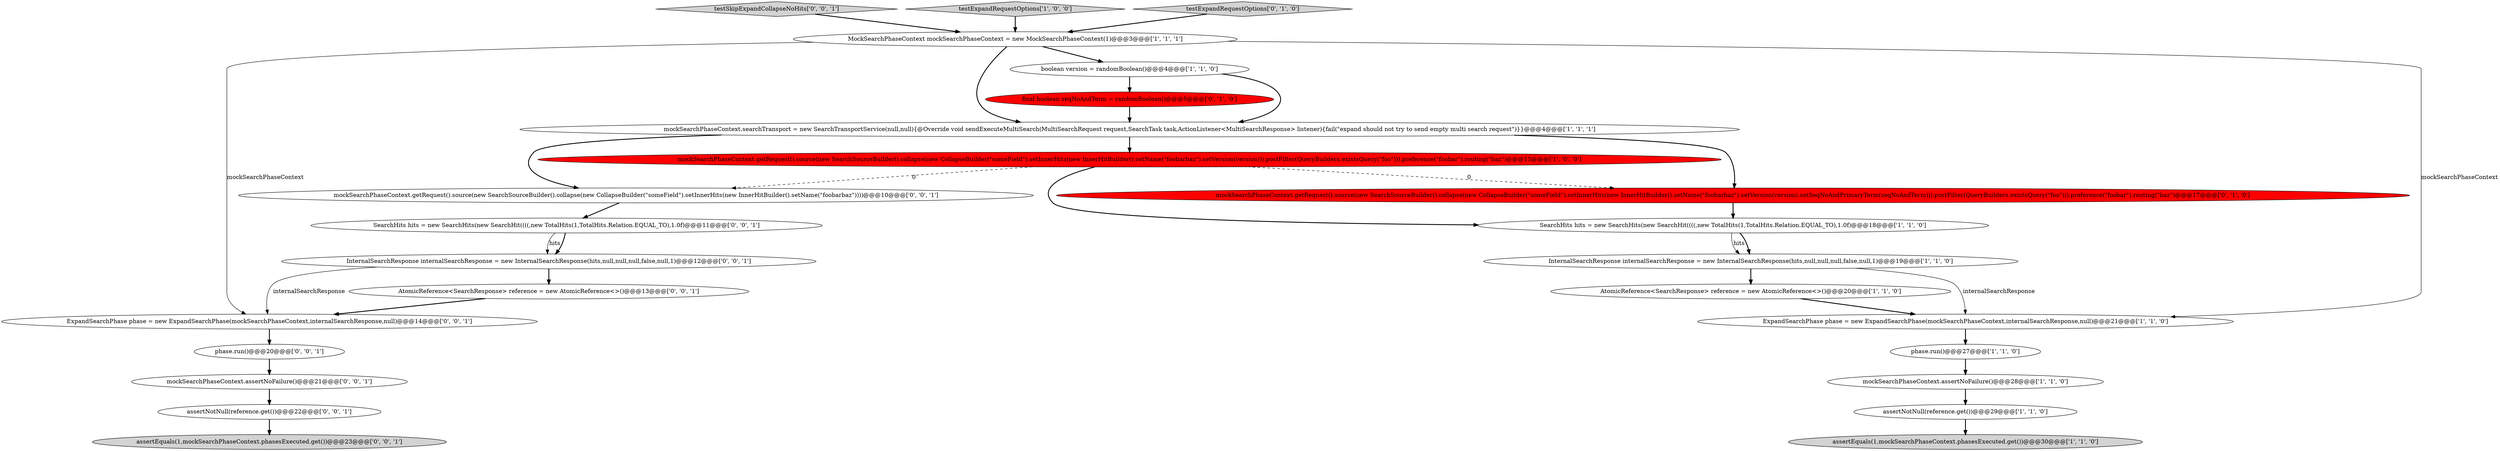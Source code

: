 digraph {
21 [style = filled, label = "SearchHits hits = new SearchHits(new SearchHit((((,new TotalHits(1,TotalHits.Relation.EQUAL_TO),1.0f)@@@11@@@['0', '0', '1']", fillcolor = white, shape = ellipse image = "AAA0AAABBB3BBB"];
25 [style = filled, label = "phase.run()@@@20@@@['0', '0', '1']", fillcolor = white, shape = ellipse image = "AAA0AAABBB3BBB"];
16 [style = filled, label = "ExpandSearchPhase phase = new ExpandSearchPhase(mockSearchPhaseContext,internalSearchResponse,null)@@@14@@@['0', '0', '1']", fillcolor = white, shape = ellipse image = "AAA0AAABBB3BBB"];
1 [style = filled, label = "assertNotNull(reference.get())@@@29@@@['1', '1', '0']", fillcolor = white, shape = ellipse image = "AAA0AAABBB1BBB"];
22 [style = filled, label = "assertEquals(1,mockSearchPhaseContext.phasesExecuted.get())@@@23@@@['0', '0', '1']", fillcolor = lightgray, shape = ellipse image = "AAA0AAABBB3BBB"];
23 [style = filled, label = "testSkipExpandCollapseNoHits['0', '0', '1']", fillcolor = lightgray, shape = diamond image = "AAA0AAABBB3BBB"];
14 [style = filled, label = "mockSearchPhaseContext.getRequest().source(new SearchSourceBuilder().collapse(new CollapseBuilder(\"someField\").setInnerHits(new InnerHitBuilder().setName(\"foobarbaz\").setVersion(version).setSeqNoAndPrimaryTerm(seqNoAndTerm))).postFilter(QueryBuilders.existsQuery(\"foo\"))).preference(\"foobar\").routing(\"baz\")@@@17@@@['0', '1', '0']", fillcolor = red, shape = ellipse image = "AAA1AAABBB2BBB"];
4 [style = filled, label = "boolean version = randomBoolean()@@@4@@@['1', '1', '0']", fillcolor = white, shape = ellipse image = "AAA0AAABBB1BBB"];
19 [style = filled, label = "AtomicReference<SearchResponse> reference = new AtomicReference<>()@@@13@@@['0', '0', '1']", fillcolor = white, shape = ellipse image = "AAA0AAABBB3BBB"];
11 [style = filled, label = "testExpandRequestOptions['1', '0', '0']", fillcolor = lightgray, shape = diamond image = "AAA0AAABBB1BBB"];
5 [style = filled, label = "mockSearchPhaseContext.assertNoFailure()@@@28@@@['1', '1', '0']", fillcolor = white, shape = ellipse image = "AAA0AAABBB1BBB"];
17 [style = filled, label = "InternalSearchResponse internalSearchResponse = new InternalSearchResponse(hits,null,null,null,false,null,1)@@@12@@@['0', '0', '1']", fillcolor = white, shape = ellipse image = "AAA0AAABBB3BBB"];
24 [style = filled, label = "mockSearchPhaseContext.assertNoFailure()@@@21@@@['0', '0', '1']", fillcolor = white, shape = ellipse image = "AAA0AAABBB3BBB"];
0 [style = filled, label = "SearchHits hits = new SearchHits(new SearchHit((((,new TotalHits(1,TotalHits.Relation.EQUAL_TO),1.0f)@@@18@@@['1', '1', '0']", fillcolor = white, shape = ellipse image = "AAA0AAABBB1BBB"];
7 [style = filled, label = "InternalSearchResponse internalSearchResponse = new InternalSearchResponse(hits,null,null,null,false,null,1)@@@19@@@['1', '1', '0']", fillcolor = white, shape = ellipse image = "AAA0AAABBB1BBB"];
2 [style = filled, label = "AtomicReference<SearchResponse> reference = new AtomicReference<>()@@@20@@@['1', '1', '0']", fillcolor = white, shape = ellipse image = "AAA0AAABBB1BBB"];
9 [style = filled, label = "mockSearchPhaseContext.getRequest().source(new SearchSourceBuilder().collapse(new CollapseBuilder(\"someField\").setInnerHits(new InnerHitBuilder().setName(\"foobarbaz\").setVersion(version))).postFilter(QueryBuilders.existsQuery(\"foo\"))).preference(\"foobar\").routing(\"baz\")@@@15@@@['1', '0', '0']", fillcolor = red, shape = ellipse image = "AAA1AAABBB1BBB"];
3 [style = filled, label = "MockSearchPhaseContext mockSearchPhaseContext = new MockSearchPhaseContext(1)@@@3@@@['1', '1', '1']", fillcolor = white, shape = ellipse image = "AAA0AAABBB1BBB"];
12 [style = filled, label = "mockSearchPhaseContext.searchTransport = new SearchTransportService(null,null){@Override void sendExecuteMultiSearch(MultiSearchRequest request,SearchTask task,ActionListener<MultiSearchResponse> listener){fail(\"expand should not try to send empty multi search request\")}}@@@4@@@['1', '1', '1']", fillcolor = white, shape = ellipse image = "AAA0AAABBB1BBB"];
8 [style = filled, label = "assertEquals(1,mockSearchPhaseContext.phasesExecuted.get())@@@30@@@['1', '1', '0']", fillcolor = lightgray, shape = ellipse image = "AAA0AAABBB1BBB"];
20 [style = filled, label = "assertNotNull(reference.get())@@@22@@@['0', '0', '1']", fillcolor = white, shape = ellipse image = "AAA0AAABBB3BBB"];
13 [style = filled, label = "testExpandRequestOptions['0', '1', '0']", fillcolor = lightgray, shape = diamond image = "AAA0AAABBB2BBB"];
15 [style = filled, label = "final boolean seqNoAndTerm = randomBoolean()@@@5@@@['0', '1', '0']", fillcolor = red, shape = ellipse image = "AAA1AAABBB2BBB"];
10 [style = filled, label = "ExpandSearchPhase phase = new ExpandSearchPhase(mockSearchPhaseContext,internalSearchResponse,null)@@@21@@@['1', '1', '0']", fillcolor = white, shape = ellipse image = "AAA0AAABBB1BBB"];
6 [style = filled, label = "phase.run()@@@27@@@['1', '1', '0']", fillcolor = white, shape = ellipse image = "AAA0AAABBB1BBB"];
18 [style = filled, label = "mockSearchPhaseContext.getRequest().source(new SearchSourceBuilder().collapse(new CollapseBuilder(\"someField\").setInnerHits(new InnerHitBuilder().setName(\"foobarbaz\"))))@@@10@@@['0', '0', '1']", fillcolor = white, shape = ellipse image = "AAA0AAABBB3BBB"];
1->8 [style = bold, label=""];
9->0 [style = bold, label=""];
7->10 [style = solid, label="internalSearchResponse"];
0->7 [style = solid, label="hits"];
9->18 [style = dashed, label="0"];
4->15 [style = bold, label=""];
16->25 [style = bold, label=""];
23->3 [style = bold, label=""];
21->17 [style = solid, label="hits"];
3->12 [style = bold, label=""];
12->9 [style = bold, label=""];
2->10 [style = bold, label=""];
3->10 [style = solid, label="mockSearchPhaseContext"];
3->4 [style = bold, label=""];
10->6 [style = bold, label=""];
17->19 [style = bold, label=""];
17->16 [style = solid, label="internalSearchResponse"];
19->16 [style = bold, label=""];
0->7 [style = bold, label=""];
20->22 [style = bold, label=""];
24->20 [style = bold, label=""];
5->1 [style = bold, label=""];
6->5 [style = bold, label=""];
25->24 [style = bold, label=""];
9->14 [style = dashed, label="0"];
14->0 [style = bold, label=""];
13->3 [style = bold, label=""];
11->3 [style = bold, label=""];
7->2 [style = bold, label=""];
12->18 [style = bold, label=""];
12->14 [style = bold, label=""];
4->12 [style = bold, label=""];
15->12 [style = bold, label=""];
18->21 [style = bold, label=""];
3->16 [style = solid, label="mockSearchPhaseContext"];
21->17 [style = bold, label=""];
}
